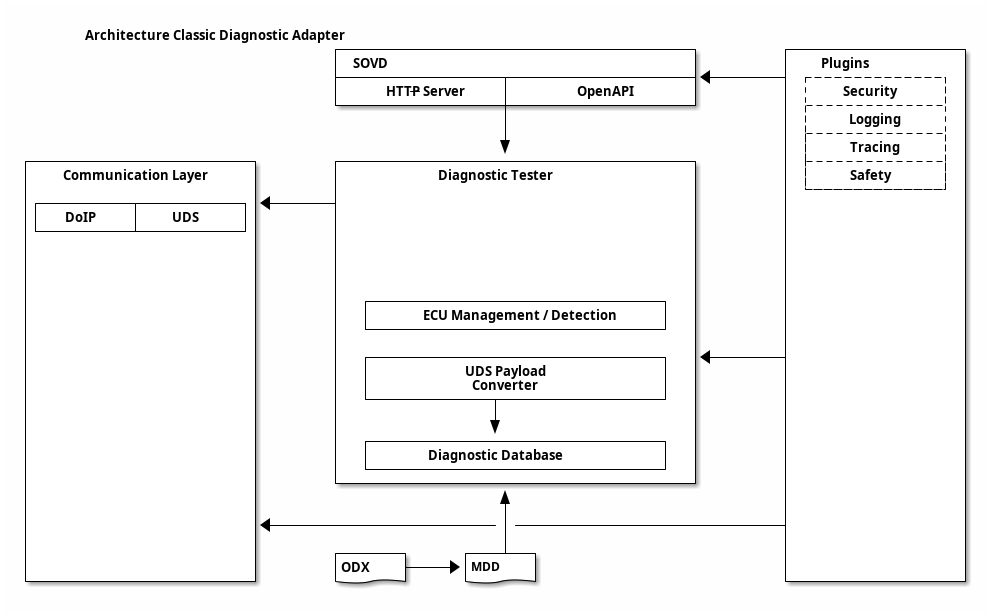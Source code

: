 @startditaa -E
Architecture Classic Diagnostic Adapter

                               +-----------------------------------+        +-----------------+
                               | SOVD                              |        |  Plugins        |
                               +----------------+------------------+<-------+ +-------------+ |
                               |   HTTP-Server  |      OpenAPI     |        | :  Security   : |
                               +----------------+------------------+        | +-------------+ |
                                                |                           | :   Logging   : |
                                                |                           | +-------------+ |
                                                v                           | :   Tracing   : |
+----------------------+       +-----------------------------------+        | +-------------+ |
| Communication Layer  |       |       Diagnostic Tester           |        | :   Safety    : |
|                      |       |                                   |        | +-------------+ |
|+---------+----------+|<------+                                   |        |                 |
||  DoIP   |   UDS    ||       |                                   |        |                 |
|+---------+----------+|       |                                   |        |                 |
|                      |       |                                   |        |                 |
|                      |       |                                   |        |                 |
|                      |       |                                   |        |                 |
|                      |       |                                   |        |                 |
|                      |       |  +-----------------------------+  |        |                 |
|                      |       |  |  ECU Management / Detection |  |        |                 |
|                      |       |  +-----------------------------+  |        |                 |
|                      |       |                                   |        |                 |
|                      |       |  +-----------------------------+  |<-------+                 |
|                      |       |  |        UDS Payload          |  |        |                 |
|                      |       |  |         Converter           |  |        |                 |
|                      |       |  +------------+----------------+  |        |                 |
|                      |       |               |                   |        |                 |
|                      |       |               v                   |        |                 |
|                      |       |  +-----------------------------+  |        |                 |
|                      |       |  |   Diagnostic Database       |  |        |                 |
|                      |       |  +-----------------------------+  |        |                 |
|                      |       +-----------------------------------+        |                 |
|                      |                        ^                           |                 |
|                      |                        |                           |                 |
|                      |<-----------------------|---------------------------+                 |
|                      |                        |                           |                 |
|                      |       +------+     +---+--+                        |                 |
|                      |       |ODX{d}+---->|MDD{d}|                        |                 |
+----------------------+       +------+     +------+                        +-----------------+
@endditaa
